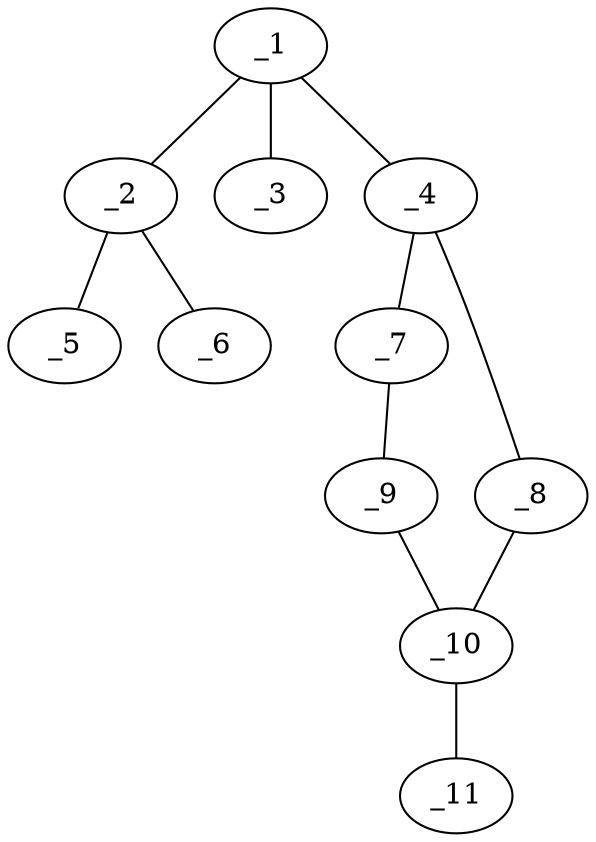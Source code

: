 graph molid163501 {
	_1	 [charge=0,
		chem=1,
		symbol="C  ",
		x="3.0878",
		y="0.9239"];
	_2	 [charge=0,
		chem=1,
		symbol="C  ",
		x="3.9538",
		y="1.4239"];
	_1 -- _2	 [valence=1];
	_3	 [charge=0,
		chem=4,
		symbol="N  ",
		x="2.2218",
		y="1.4239"];
	_1 -- _3	 [valence=1];
	_4	 [charge=0,
		chem=1,
		symbol="C  ",
		x="3.0878",
		y="-0.0761"];
	_1 -- _4	 [valence=1];
	_5	 [charge=0,
		chem=2,
		symbol="O  ",
		x="3.9538",
		y="2.4239"];
	_2 -- _5	 [valence=2];
	_6	 [charge=0,
		chem=2,
		symbol="O  ",
		x="4.8198",
		y="0.9239"];
	_2 -- _6	 [valence=1];
	_7	 [charge=0,
		chem=2,
		symbol="O  ",
		x="3.8968",
		y="-0.6639"];
	_4 -- _7	 [valence=1];
	_8	 [charge=0,
		chem=1,
		symbol="C  ",
		x="2.2788",
		y="-0.6639"];
	_4 -- _8	 [valence=1];
	_9	 [charge=0,
		chem=4,
		symbol="N  ",
		x="3.5878",
		y="-1.6149"];
	_7 -- _9	 [valence=1];
	_10	 [charge=0,
		chem=1,
		symbol="C  ",
		x="2.5878",
		y="-1.6149"];
	_8 -- _10	 [valence=1];
	_9 -- _10	 [valence=2];
	_11	 [charge=0,
		chem=7,
		symbol="Cl ",
		x=2,
		y="-2.4239"];
	_10 -- _11	 [valence=1];
}

